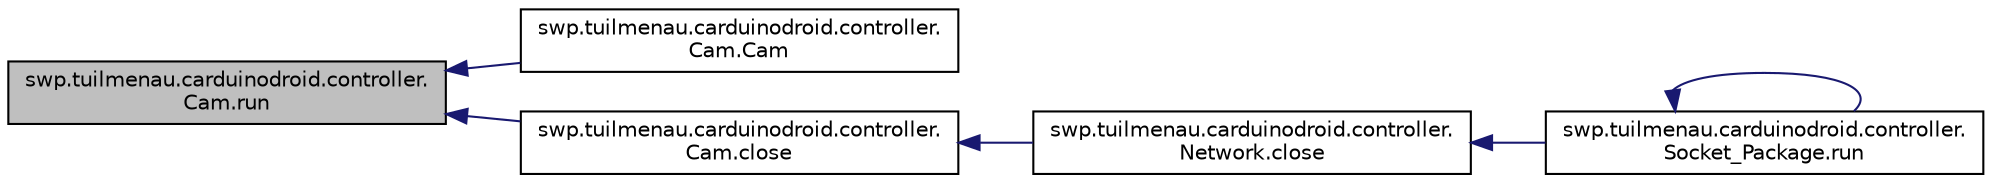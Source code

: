 digraph "swp.tuilmenau.carduinodroid.controller.Cam.run"
{
  edge [fontname="Helvetica",fontsize="10",labelfontname="Helvetica",labelfontsize="10"];
  node [fontname="Helvetica",fontsize="10",shape=record];
  rankdir="LR";
  Node1 [label="swp.tuilmenau.carduinodroid.controller.\lCam.run",height=0.2,width=0.4,color="black", fillcolor="grey75", style="filled", fontcolor="black"];
  Node1 -> Node2 [dir="back",color="midnightblue",fontsize="10",style="solid",fontname="Helvetica"];
  Node2 [label="swp.tuilmenau.carduinodroid.controller.\lCam.Cam",height=0.2,width=0.4,color="black", fillcolor="white", style="filled",URL="$classswp_1_1tuilmenau_1_1carduinodroid_1_1controller_1_1_cam.html#a8d39103ae69c076073e36459435c3e6b"];
  Node1 -> Node3 [dir="back",color="midnightblue",fontsize="10",style="solid",fontname="Helvetica"];
  Node3 [label="swp.tuilmenau.carduinodroid.controller.\lCam.close",height=0.2,width=0.4,color="black", fillcolor="white", style="filled",URL="$classswp_1_1tuilmenau_1_1carduinodroid_1_1controller_1_1_cam.html#a690bbb9c9a4a7555c3e439f5b4e1399e"];
  Node3 -> Node4 [dir="back",color="midnightblue",fontsize="10",style="solid",fontname="Helvetica"];
  Node4 [label="swp.tuilmenau.carduinodroid.controller.\lNetwork.close",height=0.2,width=0.4,color="black", fillcolor="white", style="filled",URL="$classswp_1_1tuilmenau_1_1carduinodroid_1_1controller_1_1_network.html#a310032de4956f12176e2ab75d9d34851"];
  Node4 -> Node5 [dir="back",color="midnightblue",fontsize="10",style="solid",fontname="Helvetica"];
  Node5 [label="swp.tuilmenau.carduinodroid.controller.\lSocket_Package.run",height=0.2,width=0.4,color="black", fillcolor="white", style="filled",URL="$classswp_1_1tuilmenau_1_1carduinodroid_1_1controller_1_1_socket___package.html#a5ac59e8b14090f0669452997e1d55a09"];
  Node5 -> Node5 [dir="back",color="midnightblue",fontsize="10",style="solid",fontname="Helvetica"];
}
